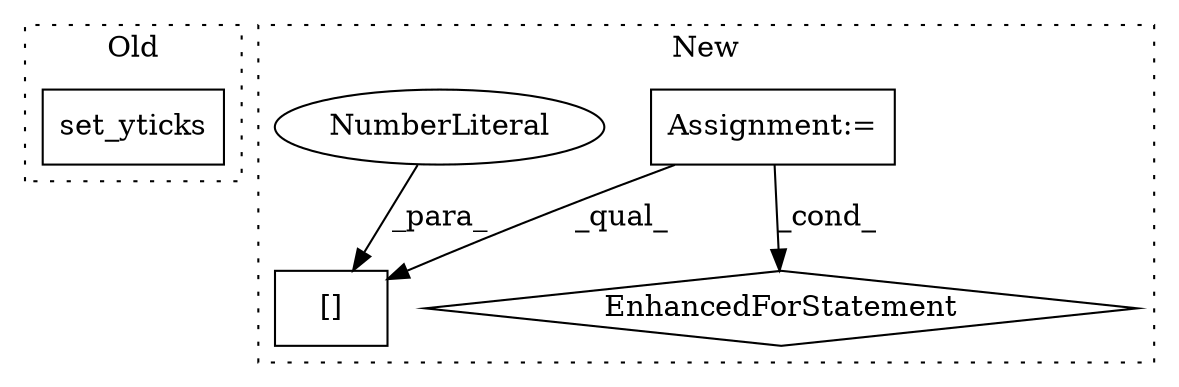 digraph G {
subgraph cluster0 {
1 [label="set_yticks" a="32" s="785,807" l="11,1" shape="box"];
label = "Old";
style="dotted";
}
subgraph cluster1 {
2 [label="EnhancedForStatement" a="70" s="1065,1261" l="53,-4" shape="diamond"];
3 [label="Assignment:=" a="7" s="1229" l="24" shape="box"];
4 [label="[]" a="2" s="1137,1155" l="17,1" shape="box"];
5 [label="NumberLiteral" a="34" s="1154" l="1" shape="ellipse"];
label = "New";
style="dotted";
}
3 -> 4 [label="_qual_"];
3 -> 2 [label="_cond_"];
5 -> 4 [label="_para_"];
}